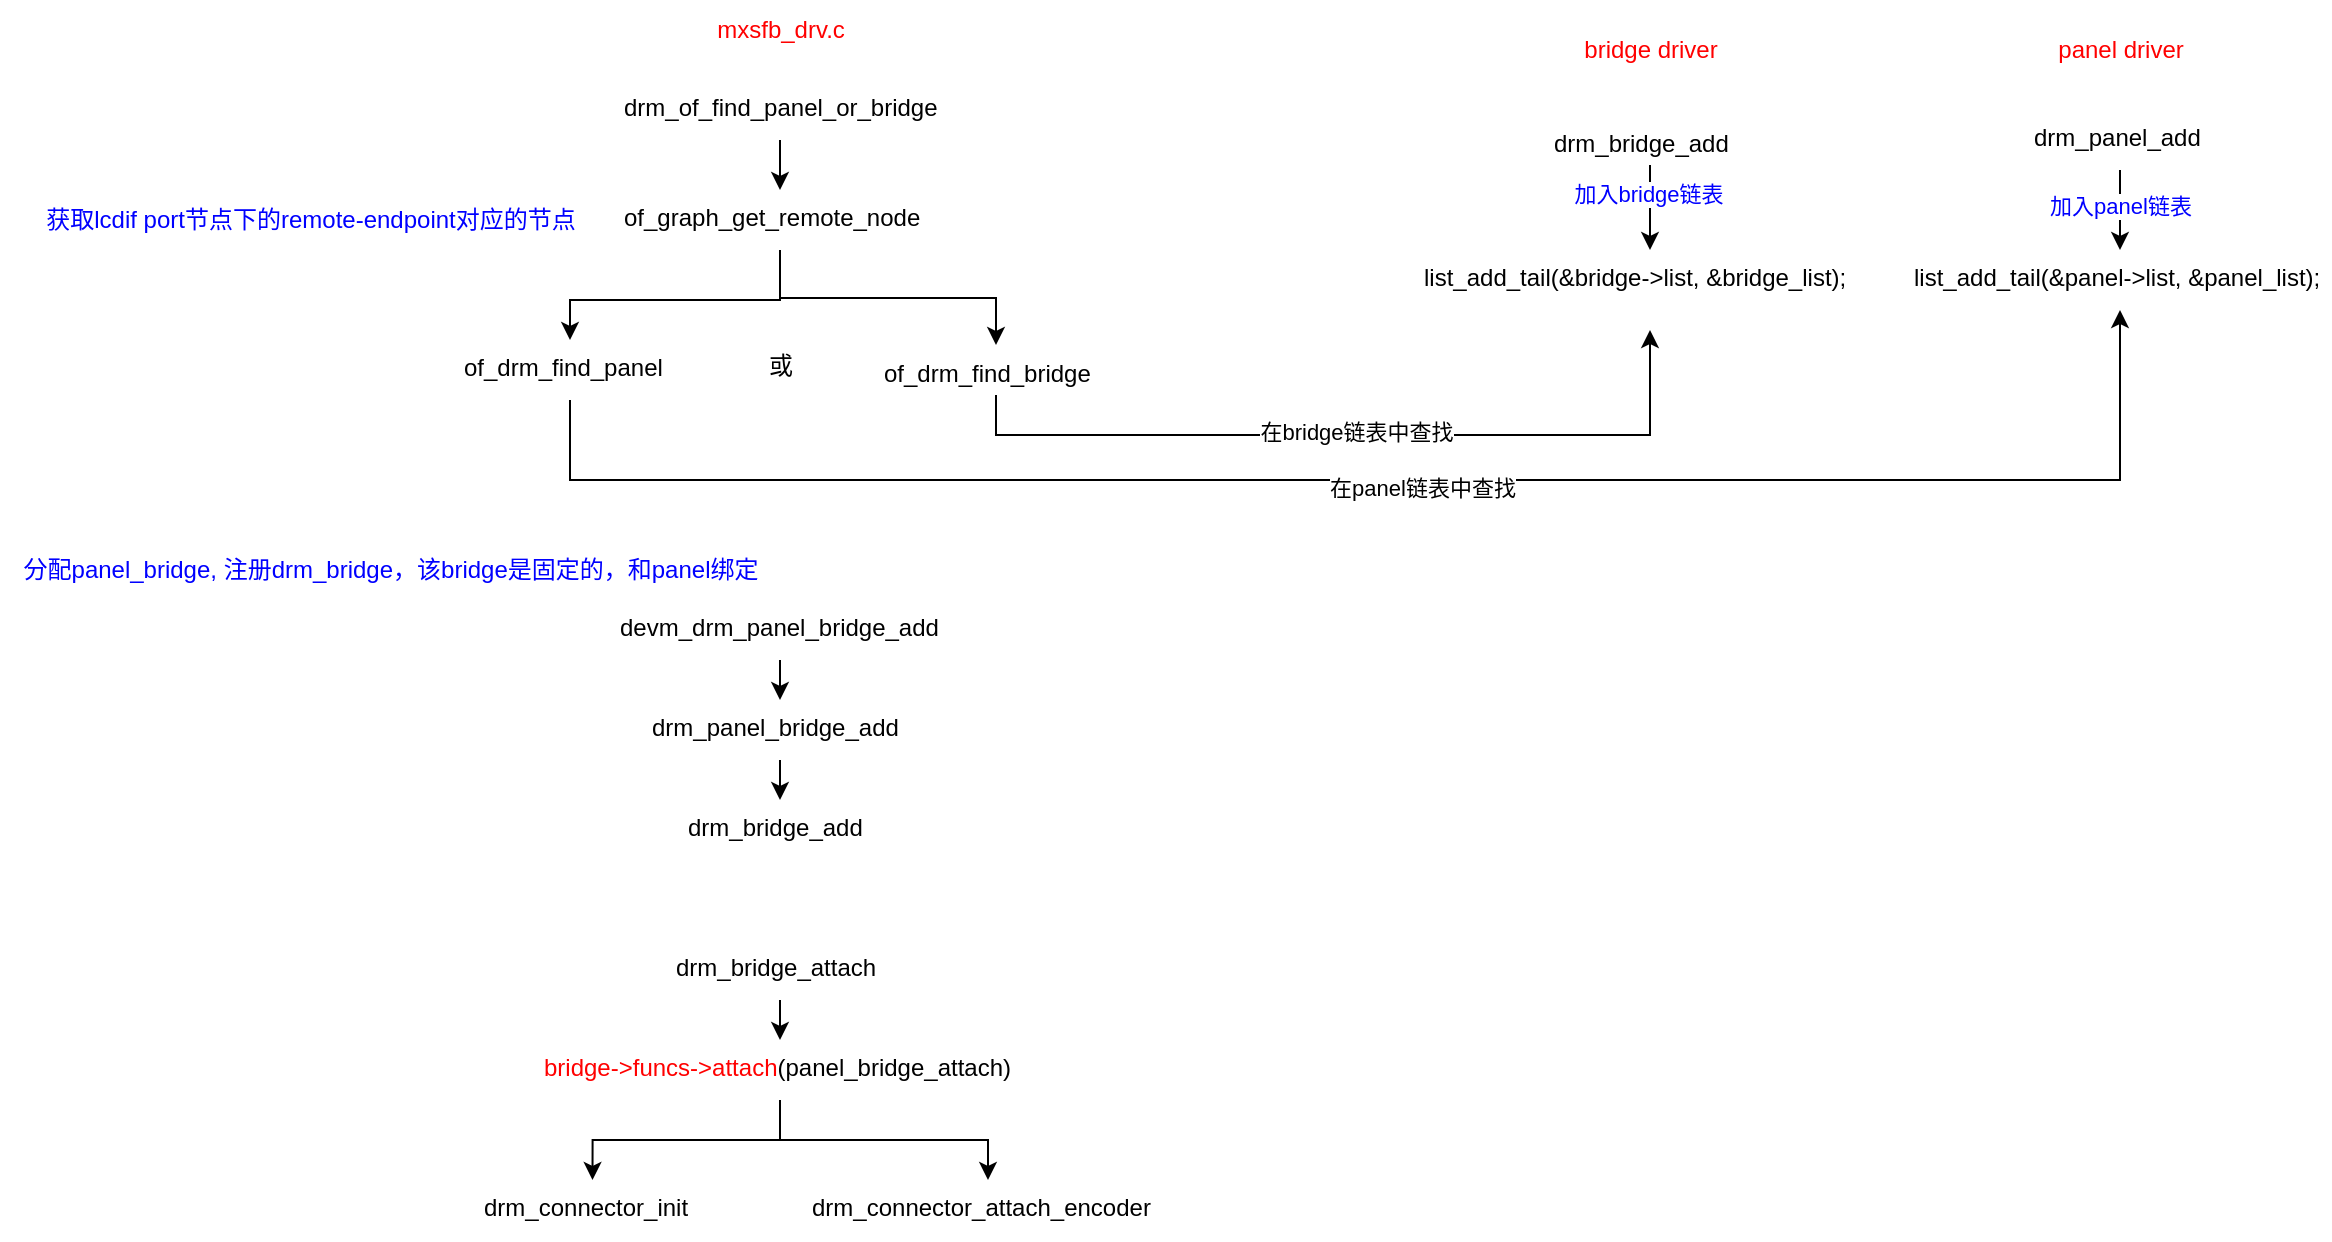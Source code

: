 <mxfile version="24.7.17">
  <diagram name="Page-1" id="xlLtRpEsDw5oisF1D5KA">
    <mxGraphModel dx="1252" dy="633" grid="1" gridSize="10" guides="1" tooltips="1" connect="1" arrows="1" fold="1" page="1" pageScale="1" pageWidth="827" pageHeight="1169" math="0" shadow="0">
      <root>
        <mxCell id="0" />
        <mxCell id="1" parent="0" />
        <mxCell id="6As5ESjXShmYf0vAYcv9-3" style="edgeStyle=orthogonalEdgeStyle;rounded=0;orthogonalLoop=1;jettySize=auto;html=1;exitX=0.5;exitY=1;exitDx=0;exitDy=0;entryX=0.5;entryY=0;entryDx=0;entryDy=0;" edge="1" parent="1" source="6As5ESjXShmYf0vAYcv9-1" target="6As5ESjXShmYf0vAYcv9-2">
          <mxGeometry relative="1" as="geometry" />
        </mxCell>
        <mxCell id="6As5ESjXShmYf0vAYcv9-1" value="drm_of_find_panel_or_bridge" style="text;whiteSpace=wrap;html=1;" vertex="1" parent="1">
          <mxGeometry x="320" y="50" width="160" height="30" as="geometry" />
        </mxCell>
        <mxCell id="6As5ESjXShmYf0vAYcv9-19" style="edgeStyle=orthogonalEdgeStyle;rounded=0;orthogonalLoop=1;jettySize=auto;html=1;exitX=0.5;exitY=1;exitDx=0;exitDy=0;entryX=0.5;entryY=0;entryDx=0;entryDy=0;" edge="1" parent="1" source="6As5ESjXShmYf0vAYcv9-2" target="6As5ESjXShmYf0vAYcv9-16">
          <mxGeometry relative="1" as="geometry">
            <Array as="points">
              <mxPoint x="400" y="160" />
              <mxPoint x="295" y="160" />
            </Array>
          </mxGeometry>
        </mxCell>
        <mxCell id="6As5ESjXShmYf0vAYcv9-20" style="edgeStyle=orthogonalEdgeStyle;rounded=0;orthogonalLoop=1;jettySize=auto;html=1;exitX=0.5;exitY=1;exitDx=0;exitDy=0;entryX=0.5;entryY=0;entryDx=0;entryDy=0;" edge="1" parent="1" source="6As5ESjXShmYf0vAYcv9-2" target="6As5ESjXShmYf0vAYcv9-18">
          <mxGeometry relative="1" as="geometry">
            <Array as="points">
              <mxPoint x="400" y="159" />
              <mxPoint x="508" y="159" />
            </Array>
          </mxGeometry>
        </mxCell>
        <mxCell id="6As5ESjXShmYf0vAYcv9-2" value="of_graph_get_remote_node" style="text;whiteSpace=wrap;html=1;" vertex="1" parent="1">
          <mxGeometry x="320" y="105" width="160" height="30" as="geometry" />
        </mxCell>
        <mxCell id="6As5ESjXShmYf0vAYcv9-8" style="edgeStyle=orthogonalEdgeStyle;rounded=0;orthogonalLoop=1;jettySize=auto;html=1;exitX=0.5;exitY=1;exitDx=0;exitDy=0;entryX=0.5;entryY=0;entryDx=0;entryDy=0;" edge="1" parent="1" source="6As5ESjXShmYf0vAYcv9-6" target="6As5ESjXShmYf0vAYcv9-7">
          <mxGeometry relative="1" as="geometry" />
        </mxCell>
        <mxCell id="6As5ESjXShmYf0vAYcv9-9" value="&lt;font color=&quot;#0000ff&quot;&gt;加入panel链表&lt;/font&gt;" style="edgeLabel;html=1;align=center;verticalAlign=middle;resizable=0;points=[];" vertex="1" connectable="0" parent="6As5ESjXShmYf0vAYcv9-8">
          <mxGeometry x="-0.502" y="-1" relative="1" as="geometry">
            <mxPoint x="1" y="8" as="offset" />
          </mxGeometry>
        </mxCell>
        <mxCell id="6As5ESjXShmYf0vAYcv9-6" value="drm_panel_add" style="text;whiteSpace=wrap;html=1;" vertex="1" parent="1">
          <mxGeometry x="1025" y="65" width="90" height="30" as="geometry" />
        </mxCell>
        <mxCell id="6As5ESjXShmYf0vAYcv9-7" value="list_add_tail(&amp;panel-&gt;list, &amp;panel_list);" style="text;whiteSpace=wrap;html=1;" vertex="1" parent="1">
          <mxGeometry x="965" y="135" width="210" height="30" as="geometry" />
        </mxCell>
        <mxCell id="6As5ESjXShmYf0vAYcv9-12" style="edgeStyle=orthogonalEdgeStyle;rounded=0;orthogonalLoop=1;jettySize=auto;html=1;exitX=0.5;exitY=1;exitDx=0;exitDy=0;entryX=0.5;entryY=0;entryDx=0;entryDy=0;" edge="1" parent="1" source="6As5ESjXShmYf0vAYcv9-10" target="6As5ESjXShmYf0vAYcv9-11">
          <mxGeometry relative="1" as="geometry" />
        </mxCell>
        <mxCell id="6As5ESjXShmYf0vAYcv9-13" value="&lt;span style=&quot;color: rgba(0, 0, 0, 0); font-family: monospace; font-size: 0px; text-align: start; background-color: rgb(251, 251, 251);&quot;&gt;%3CmxGraphModel%3E%3Croot%3E%3CmxCell%20id%3D%220%22%2F%3E%3CmxCell%20id%3D%221%22%20parent%3D%220%22%2F%3E%3CmxCell%20id%3D%222%22%20value%3D%22%26lt%3Bfont%20color%3D%26quot%3B%230000ff%26quot%3B%26gt%3B%E5%8A%A0%E5%85%A5panel%E9%93%BE%E8%A1%A8%26lt%3B%2Ffont%26gt%3B%22%20style%3D%22edgeLabel%3Bhtml%3D1%3Balign%3Dcenter%3BverticalAlign%3Dmiddle%3Bresizable%3D0%3Bpoints%3D%5B%5D%3B%22%20vertex%3D%221%22%20connectable%3D%220%22%20parent%3D%221%22%3E%3CmxGeometry%20x%3D%22-5%22%20y%3D%2277.412%22%20as%3D%22geometry%22%2F%3E%3C%2FmxCell%3E%3C%2Froot%3E%3C%2FmxGraphModel%3E&lt;/span&gt;" style="edgeLabel;html=1;align=center;verticalAlign=middle;resizable=0;points=[];" vertex="1" connectable="0" parent="6As5ESjXShmYf0vAYcv9-12">
          <mxGeometry x="-0.26" y="-4" relative="1" as="geometry">
            <mxPoint as="offset" />
          </mxGeometry>
        </mxCell>
        <mxCell id="6As5ESjXShmYf0vAYcv9-14" value="&lt;font color=&quot;#0000ff&quot;&gt;加入bridge链表&lt;/font&gt;" style="edgeLabel;html=1;align=center;verticalAlign=middle;resizable=0;points=[];" vertex="1" connectable="0" parent="6As5ESjXShmYf0vAYcv9-12">
          <mxGeometry x="-0.315" y="-1" relative="1" as="geometry">
            <mxPoint as="offset" />
          </mxGeometry>
        </mxCell>
        <mxCell id="6As5ESjXShmYf0vAYcv9-10" value="drm_bridge_add" style="text;whiteSpace=wrap;html=1;" vertex="1" parent="1">
          <mxGeometry x="785" y="67.5" width="100" height="25" as="geometry" />
        </mxCell>
        <mxCell id="6As5ESjXShmYf0vAYcv9-11" value="list_add_tail(&amp;bridge-&gt;list, &amp;bridge_list);" style="text;whiteSpace=wrap;html=1;" vertex="1" parent="1">
          <mxGeometry x="720" y="135" width="230" height="40" as="geometry" />
        </mxCell>
        <mxCell id="6As5ESjXShmYf0vAYcv9-26" style="edgeStyle=orthogonalEdgeStyle;rounded=0;orthogonalLoop=1;jettySize=auto;html=1;exitX=0.5;exitY=1;exitDx=0;exitDy=0;entryX=0.5;entryY=1;entryDx=0;entryDy=0;" edge="1" parent="1" source="6As5ESjXShmYf0vAYcv9-16" target="6As5ESjXShmYf0vAYcv9-7">
          <mxGeometry relative="1" as="geometry">
            <mxPoint x="280" y="274.94" as="sourcePoint" />
            <mxPoint x="1110" y="244.94" as="targetPoint" />
            <Array as="points">
              <mxPoint x="295" y="250" />
              <mxPoint x="1070" y="250" />
            </Array>
          </mxGeometry>
        </mxCell>
        <mxCell id="6As5ESjXShmYf0vAYcv9-27" value="在panel链表中查找" style="edgeLabel;html=1;align=center;verticalAlign=middle;resizable=0;points=[];" vertex="1" connectable="0" parent="6As5ESjXShmYf0vAYcv9-26">
          <mxGeometry x="0.036" y="-4" relative="1" as="geometry">
            <mxPoint as="offset" />
          </mxGeometry>
        </mxCell>
        <mxCell id="6As5ESjXShmYf0vAYcv9-16" value="of_drm_find_panel" style="text;whiteSpace=wrap;html=1;" vertex="1" parent="1">
          <mxGeometry x="240" y="180" width="110" height="30" as="geometry" />
        </mxCell>
        <mxCell id="6As5ESjXShmYf0vAYcv9-28" style="edgeStyle=orthogonalEdgeStyle;rounded=0;orthogonalLoop=1;jettySize=auto;html=1;exitX=0.5;exitY=1;exitDx=0;exitDy=0;entryX=0.5;entryY=1;entryDx=0;entryDy=0;" edge="1" parent="1" source="6As5ESjXShmYf0vAYcv9-18" target="6As5ESjXShmYf0vAYcv9-11">
          <mxGeometry relative="1" as="geometry" />
        </mxCell>
        <mxCell id="6As5ESjXShmYf0vAYcv9-29" value="在bridge链表中查找" style="edgeLabel;html=1;align=center;verticalAlign=middle;resizable=0;points=[];" vertex="1" connectable="0" parent="6As5ESjXShmYf0vAYcv9-28">
          <mxGeometry x="0.006" y="2" relative="1" as="geometry">
            <mxPoint x="-1" as="offset" />
          </mxGeometry>
        </mxCell>
        <mxCell id="6As5ESjXShmYf0vAYcv9-18" value="of_drm_find_bridge" style="text;whiteSpace=wrap;html=1;" vertex="1" parent="1">
          <mxGeometry x="450" y="182.5" width="116" height="25" as="geometry" />
        </mxCell>
        <mxCell id="6As5ESjXShmYf0vAYcv9-23" value="或" style="text;html=1;align=center;verticalAlign=middle;resizable=0;points=[];autosize=1;strokeColor=none;fillColor=none;" vertex="1" parent="1">
          <mxGeometry x="380" y="177.5" width="40" height="30" as="geometry" />
        </mxCell>
        <mxCell id="6As5ESjXShmYf0vAYcv9-25" value="获取lcdif port节点下的remote-endpoint对应的节点" style="text;html=1;align=center;verticalAlign=middle;resizable=0;points=[];autosize=1;strokeColor=none;fillColor=none;fontColor=#0000FF;" vertex="1" parent="1">
          <mxGeometry x="20" y="105" width="290" height="30" as="geometry" />
        </mxCell>
        <mxCell id="6As5ESjXShmYf0vAYcv9-30" value="&lt;font color=&quot;#ff0000&quot;&gt;panel driver&lt;/font&gt;" style="text;html=1;align=center;verticalAlign=middle;resizable=0;points=[];autosize=1;strokeColor=none;fillColor=none;" vertex="1" parent="1">
          <mxGeometry x="1025" y="20" width="90" height="30" as="geometry" />
        </mxCell>
        <mxCell id="6As5ESjXShmYf0vAYcv9-31" value="&lt;font color=&quot;#ff0000&quot;&gt;bridge driver&lt;/font&gt;" style="text;html=1;align=center;verticalAlign=middle;resizable=0;points=[];autosize=1;strokeColor=none;fillColor=none;" vertex="1" parent="1">
          <mxGeometry x="790" y="20" width="90" height="30" as="geometry" />
        </mxCell>
        <mxCell id="6As5ESjXShmYf0vAYcv9-32" value="&lt;font color=&quot;#ff0000&quot;&gt;mxsfb_drv.c&lt;/font&gt;" style="text;html=1;align=center;verticalAlign=middle;resizable=0;points=[];autosize=1;strokeColor=none;fillColor=none;" vertex="1" parent="1">
          <mxGeometry x="355" y="10" width="90" height="30" as="geometry" />
        </mxCell>
        <mxCell id="6As5ESjXShmYf0vAYcv9-35" style="edgeStyle=orthogonalEdgeStyle;rounded=0;orthogonalLoop=1;jettySize=auto;html=1;exitX=0.5;exitY=1;exitDx=0;exitDy=0;entryX=0.5;entryY=0;entryDx=0;entryDy=0;" edge="1" parent="1" source="6As5ESjXShmYf0vAYcv9-33" target="6As5ESjXShmYf0vAYcv9-34">
          <mxGeometry relative="1" as="geometry" />
        </mxCell>
        <mxCell id="6As5ESjXShmYf0vAYcv9-33" value="devm_drm_panel_bridge_add" style="text;whiteSpace=wrap;html=1;" vertex="1" parent="1">
          <mxGeometry x="317.5" y="310" width="165" height="30" as="geometry" />
        </mxCell>
        <mxCell id="6As5ESjXShmYf0vAYcv9-38" style="edgeStyle=orthogonalEdgeStyle;rounded=0;orthogonalLoop=1;jettySize=auto;html=1;exitX=0.5;exitY=1;exitDx=0;exitDy=0;entryX=0.5;entryY=0;entryDx=0;entryDy=0;" edge="1" parent="1" source="6As5ESjXShmYf0vAYcv9-34" target="6As5ESjXShmYf0vAYcv9-36">
          <mxGeometry relative="1" as="geometry" />
        </mxCell>
        <mxCell id="6As5ESjXShmYf0vAYcv9-34" value="drm_panel_bridge_add" style="text;whiteSpace=wrap;html=1;" vertex="1" parent="1">
          <mxGeometry x="333.75" y="360" width="132.5" height="30" as="geometry" />
        </mxCell>
        <mxCell id="6As5ESjXShmYf0vAYcv9-36" value="drm_bridge_add" style="text;whiteSpace=wrap;html=1;" vertex="1" parent="1">
          <mxGeometry x="351.88" y="410" width="96.25" height="30" as="geometry" />
        </mxCell>
        <mxCell id="6As5ESjXShmYf0vAYcv9-39" value="分配panel_bridge, 注册drm_bridge，该bridge是固定的，和panel绑定" style="text;html=1;align=center;verticalAlign=middle;resizable=0;points=[];autosize=1;strokeColor=none;fillColor=none;fontColor=#0000FF;" vertex="1" parent="1">
          <mxGeometry x="10" y="280" width="390" height="30" as="geometry" />
        </mxCell>
        <mxCell id="6As5ESjXShmYf0vAYcv9-42" style="edgeStyle=orthogonalEdgeStyle;rounded=0;orthogonalLoop=1;jettySize=auto;html=1;exitX=0.5;exitY=1;exitDx=0;exitDy=0;entryX=0.5;entryY=0;entryDx=0;entryDy=0;" edge="1" parent="1" source="6As5ESjXShmYf0vAYcv9-40" target="6As5ESjXShmYf0vAYcv9-41">
          <mxGeometry relative="1" as="geometry" />
        </mxCell>
        <mxCell id="6As5ESjXShmYf0vAYcv9-40" value="drm_bridge_attach" style="text;whiteSpace=wrap;html=1;" vertex="1" parent="1">
          <mxGeometry x="346.25" y="480" width="107.5" height="30" as="geometry" />
        </mxCell>
        <mxCell id="6As5ESjXShmYf0vAYcv9-45" style="edgeStyle=orthogonalEdgeStyle;rounded=0;orthogonalLoop=1;jettySize=auto;html=1;exitX=0.5;exitY=1;exitDx=0;exitDy=0;entryX=0.5;entryY=0;entryDx=0;entryDy=0;" edge="1" parent="1" source="6As5ESjXShmYf0vAYcv9-41" target="6As5ESjXShmYf0vAYcv9-44">
          <mxGeometry relative="1" as="geometry" />
        </mxCell>
        <mxCell id="6As5ESjXShmYf0vAYcv9-47" style="edgeStyle=orthogonalEdgeStyle;rounded=0;orthogonalLoop=1;jettySize=auto;html=1;exitX=0.5;exitY=1;exitDx=0;exitDy=0;entryX=0.5;entryY=0;entryDx=0;entryDy=0;" edge="1" parent="1" source="6As5ESjXShmYf0vAYcv9-41" target="6As5ESjXShmYf0vAYcv9-46">
          <mxGeometry relative="1" as="geometry" />
        </mxCell>
        <mxCell id="6As5ESjXShmYf0vAYcv9-41" value="&lt;font color=&quot;#ff0000&quot;&gt;bridge-&amp;gt;funcs-&amp;gt;attach&lt;/font&gt;(panel_bridge_attach)" style="text;whiteSpace=wrap;html=1;" vertex="1" parent="1">
          <mxGeometry x="280.01" y="530" width="239.99" height="30" as="geometry" />
        </mxCell>
        <mxCell id="6As5ESjXShmYf0vAYcv9-44" value="drm_connector_init" style="text;whiteSpace=wrap;html=1;" vertex="1" parent="1">
          <mxGeometry x="250" y="600" width="112.5" height="30" as="geometry" />
        </mxCell>
        <mxCell id="6As5ESjXShmYf0vAYcv9-46" value="drm_connector_attach_encoder" style="text;whiteSpace=wrap;html=1;" vertex="1" parent="1">
          <mxGeometry x="414" y="600" width="180" height="30" as="geometry" />
        </mxCell>
      </root>
    </mxGraphModel>
  </diagram>
</mxfile>
